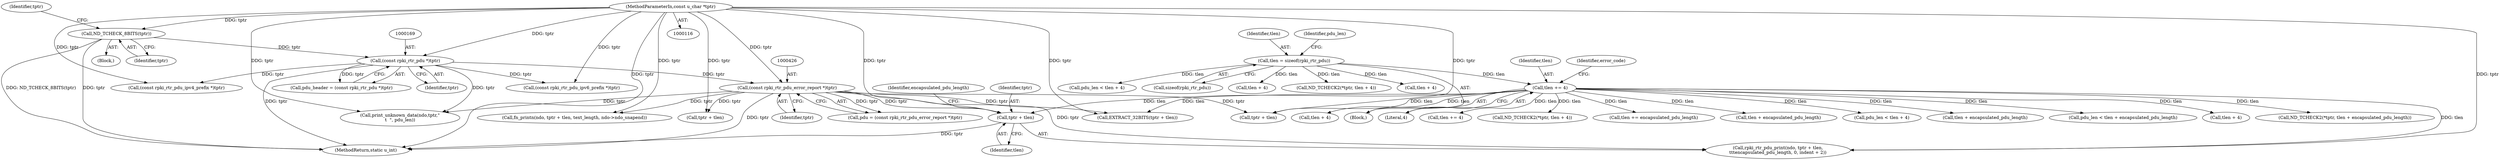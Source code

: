 digraph "0_tcpdump_83c64fce3a5226b080e535f5131a8a318f30e79b@pointer" {
"1000498" [label="(Call,tptr + tlen)"];
"1000425" [label="(Call,(const rpki_rtr_pdu_error_report *)tptr)"];
"1000168" [label="(Call,(const rpki_rtr_pdu *)tptr)"];
"1000128" [label="(Call,ND_TCHECK_8BITS(tptr))"];
"1000118" [label="(MethodParameterIn,const u_char *tptr)"];
"1000434" [label="(Call,tlen += 4)"];
"1000406" [label="(Call,tlen = sizeof(rpki_rtr_pdu))"];
"1000434" [label="(Call,tlen += 4)"];
"1000168" [label="(Call,(const rpki_rtr_pdu *)tptr)"];
"1000128" [label="(Call,ND_TCHECK_8BITS(tptr))"];
"1000479" [label="(Call,ND_TCHECK2(*tptr, tlen + encapsulated_pdu_length))"];
"1000553" [label="(Call,tptr + tlen)"];
"1000438" [label="(Identifier,error_code)"];
"1000524" [label="(Call,EXTRACT_32BITS(tptr + tlen))"];
"1000512" [label="(Call,tlen + 4)"];
"1000501" [label="(Identifier,encapsulated_pdu_length)"];
"1000528" [label="(Call,tlen += 4)"];
"1000499" [label="(Identifier,tptr)"];
"1000516" [label="(Call,ND_TCHECK2(*tptr, tlen + 4))"];
"1000496" [label="(Call,rpki_rtr_pdu_print(ndo, tptr + tlen,\n\t\t\tencapsulated_pdu_length, 0, indent + 2))"];
"1000122" [label="(Block,)"];
"1000506" [label="(Call,tlen += encapsulated_pdu_length)"];
"1000551" [label="(Call,fn_printn(ndo, tptr + tlen, text_length, ndo->ndo_snapend))"];
"1000413" [label="(Call,tlen + 4)"];
"1000612" [label="(MethodReturn,static u_int)"];
"1000170" [label="(Identifier,tptr)"];
"1000166" [label="(Call,pdu_header = (const rpki_rtr_pdu *)tptr)"];
"1000583" [label="(Call,print_unknown_data(ndo,tptr,\"\n\t  \", pdu_len))"];
"1000427" [label="(Identifier,tptr)"];
"1000471" [label="(Call,tlen + encapsulated_pdu_length)"];
"1000510" [label="(Call,pdu_len < tlen + 4)"];
"1000406" [label="(Call,tlen = sizeof(rpki_rtr_pdu))"];
"1000408" [label="(Call,sizeof(rpki_rtr_pdu))"];
"1000411" [label="(Call,pdu_len < tlen + 4)"];
"1000435" [label="(Identifier,tlen)"];
"1000425" [label="(Call,(const rpki_rtr_pdu_error_report *)tptr)"];
"1000363" [label="(Call,(const rpki_rtr_pdu_ipv6_prefix *)tptr)"];
"1000436" [label="(Literal,4)"];
"1000525" [label="(Call,tptr + tlen)"];
"1000118" [label="(MethodParameterIn,const u_char *tptr)"];
"1000412" [label="(Identifier,pdu_len)"];
"1000498" [label="(Call,tptr + tlen)"];
"1000310" [label="(Call,(const rpki_rtr_pdu_ipv4_prefix *)tptr)"];
"1000420" [label="(Call,tlen + 4)"];
"1000500" [label="(Identifier,tlen)"];
"1000482" [label="(Call,tlen + encapsulated_pdu_length)"];
"1000407" [label="(Identifier,tlen)"];
"1000400" [label="(Block,)"];
"1000133" [label="(Identifier,tptr)"];
"1000469" [label="(Call,pdu_len < tlen + encapsulated_pdu_length)"];
"1000129" [label="(Identifier,tptr)"];
"1000417" [label="(Call,ND_TCHECK2(*tptr, tlen + 4))"];
"1000423" [label="(Call,pdu = (const rpki_rtr_pdu_error_report *)tptr)"];
"1000519" [label="(Call,tlen + 4)"];
"1000498" -> "1000496"  [label="AST: "];
"1000498" -> "1000500"  [label="CFG: "];
"1000499" -> "1000498"  [label="AST: "];
"1000500" -> "1000498"  [label="AST: "];
"1000501" -> "1000498"  [label="CFG: "];
"1000498" -> "1000612"  [label="DDG: tptr"];
"1000425" -> "1000498"  [label="DDG: tptr"];
"1000118" -> "1000498"  [label="DDG: tptr"];
"1000434" -> "1000498"  [label="DDG: tlen"];
"1000425" -> "1000423"  [label="AST: "];
"1000425" -> "1000427"  [label="CFG: "];
"1000426" -> "1000425"  [label="AST: "];
"1000427" -> "1000425"  [label="AST: "];
"1000423" -> "1000425"  [label="CFG: "];
"1000425" -> "1000612"  [label="DDG: tptr"];
"1000425" -> "1000423"  [label="DDG: tptr"];
"1000168" -> "1000425"  [label="DDG: tptr"];
"1000118" -> "1000425"  [label="DDG: tptr"];
"1000425" -> "1000496"  [label="DDG: tptr"];
"1000425" -> "1000524"  [label="DDG: tptr"];
"1000425" -> "1000525"  [label="DDG: tptr"];
"1000425" -> "1000551"  [label="DDG: tptr"];
"1000425" -> "1000553"  [label="DDG: tptr"];
"1000425" -> "1000583"  [label="DDG: tptr"];
"1000168" -> "1000166"  [label="AST: "];
"1000168" -> "1000170"  [label="CFG: "];
"1000169" -> "1000168"  [label="AST: "];
"1000170" -> "1000168"  [label="AST: "];
"1000166" -> "1000168"  [label="CFG: "];
"1000168" -> "1000612"  [label="DDG: tptr"];
"1000168" -> "1000166"  [label="DDG: tptr"];
"1000128" -> "1000168"  [label="DDG: tptr"];
"1000118" -> "1000168"  [label="DDG: tptr"];
"1000168" -> "1000310"  [label="DDG: tptr"];
"1000168" -> "1000363"  [label="DDG: tptr"];
"1000168" -> "1000583"  [label="DDG: tptr"];
"1000128" -> "1000122"  [label="AST: "];
"1000128" -> "1000129"  [label="CFG: "];
"1000129" -> "1000128"  [label="AST: "];
"1000133" -> "1000128"  [label="CFG: "];
"1000128" -> "1000612"  [label="DDG: tptr"];
"1000128" -> "1000612"  [label="DDG: ND_TCHECK_8BITS(tptr)"];
"1000118" -> "1000128"  [label="DDG: tptr"];
"1000118" -> "1000116"  [label="AST: "];
"1000118" -> "1000612"  [label="DDG: tptr"];
"1000118" -> "1000310"  [label="DDG: tptr"];
"1000118" -> "1000363"  [label="DDG: tptr"];
"1000118" -> "1000496"  [label="DDG: tptr"];
"1000118" -> "1000524"  [label="DDG: tptr"];
"1000118" -> "1000525"  [label="DDG: tptr"];
"1000118" -> "1000551"  [label="DDG: tptr"];
"1000118" -> "1000553"  [label="DDG: tptr"];
"1000118" -> "1000583"  [label="DDG: tptr"];
"1000434" -> "1000400"  [label="AST: "];
"1000434" -> "1000436"  [label="CFG: "];
"1000435" -> "1000434"  [label="AST: "];
"1000436" -> "1000434"  [label="AST: "];
"1000438" -> "1000434"  [label="CFG: "];
"1000406" -> "1000434"  [label="DDG: tlen"];
"1000434" -> "1000469"  [label="DDG: tlen"];
"1000434" -> "1000471"  [label="DDG: tlen"];
"1000434" -> "1000479"  [label="DDG: tlen"];
"1000434" -> "1000482"  [label="DDG: tlen"];
"1000434" -> "1000496"  [label="DDG: tlen"];
"1000434" -> "1000506"  [label="DDG: tlen"];
"1000434" -> "1000510"  [label="DDG: tlen"];
"1000434" -> "1000512"  [label="DDG: tlen"];
"1000434" -> "1000516"  [label="DDG: tlen"];
"1000434" -> "1000519"  [label="DDG: tlen"];
"1000434" -> "1000524"  [label="DDG: tlen"];
"1000434" -> "1000525"  [label="DDG: tlen"];
"1000434" -> "1000528"  [label="DDG: tlen"];
"1000406" -> "1000400"  [label="AST: "];
"1000406" -> "1000408"  [label="CFG: "];
"1000407" -> "1000406"  [label="AST: "];
"1000408" -> "1000406"  [label="AST: "];
"1000412" -> "1000406"  [label="CFG: "];
"1000406" -> "1000411"  [label="DDG: tlen"];
"1000406" -> "1000413"  [label="DDG: tlen"];
"1000406" -> "1000417"  [label="DDG: tlen"];
"1000406" -> "1000420"  [label="DDG: tlen"];
}
